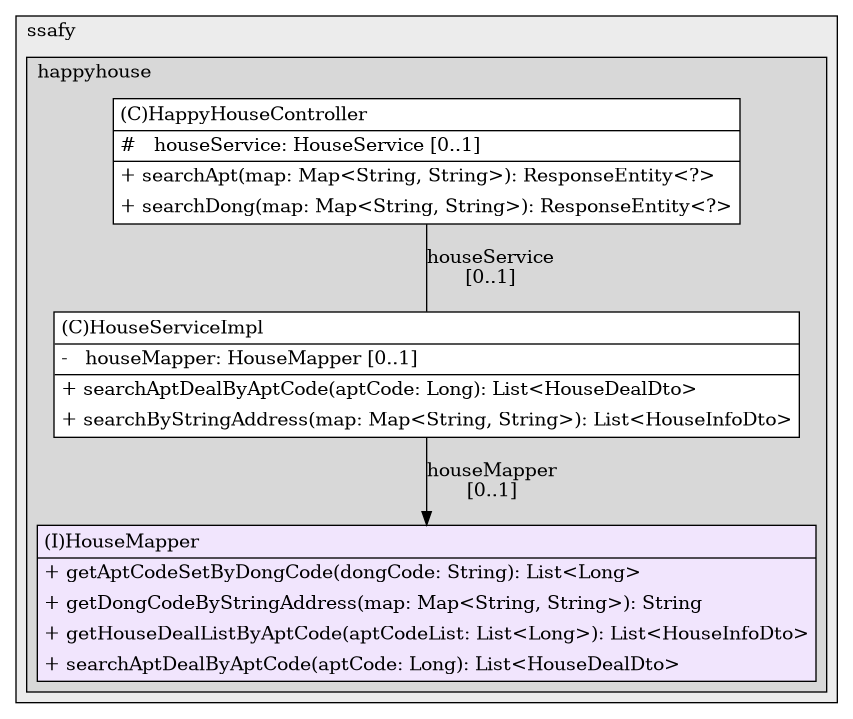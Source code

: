 @startuml

/' diagram meta data start
config=StructureConfiguration;
{
  "projectClassification": {
    "searchMode": "OpenProject", // OpenProject, AllProjects
    "includedProjects": "",
    "pathEndKeywords": "*.impl",
    "isClientPath": "",
    "isClientName": "",
    "isTestPath": "",
    "isTestName": "",
    "isMappingPath": "",
    "isMappingName": "",
    "isDataAccessPath": "",
    "isDataAccessName": "",
    "isDataStructurePath": "",
    "isDataStructureName": "",
    "isInterfaceStructuresPath": "",
    "isInterfaceStructuresName": "",
    "isEntryPointPath": "",
    "isEntryPointName": "",
    "treatFinalFieldsAsMandatory": false
  },
  "graphRestriction": {
    "classPackageExcludeFilter": "",
    "classPackageIncludeFilter": "",
    "classNameExcludeFilter": "",
    "classNameIncludeFilter": "",
    "methodNameExcludeFilter": "",
    "methodNameIncludeFilter": "",
    "removeByInheritance": "", // inheritance/annotation based filtering is done in a second step
    "removeByAnnotation": "",
    "removeByClassPackage": "", // cleanup the graph after inheritance/annotation based filtering is done
    "removeByClassName": "",
    "cutMappings": false,
    "cutEnum": true,
    "cutTests": true,
    "cutClient": true,
    "cutDataAccess": false,
    "cutInterfaceStructures": false,
    "cutDataStructures": false,
    "cutGetterAndSetter": true,
    "cutConstructors": true
  },
  "graphTraversal": {
    "forwardDepth": 6,
    "backwardDepth": 6,
    "classPackageExcludeFilter": "",
    "classPackageIncludeFilter": "",
    "classNameExcludeFilter": "",
    "classNameIncludeFilter": "",
    "methodNameExcludeFilter": "",
    "methodNameIncludeFilter": "",
    "hideMappings": false,
    "hideDataStructures": false,
    "hidePrivateMethods": true,
    "hideInterfaceCalls": true, // indirection: implementation -> interface (is hidden) -> implementation
    "onlyShowApplicationEntryPoints": false, // root node is included
    "useMethodCallsForStructureDiagram": "ForwardOnly" // ForwardOnly, BothDirections, No
  },
  "details": {
    "aggregation": "GroupByClass", // ByClass, GroupByClass, None
    "showClassGenericTypes": true,
    "showMethods": true,
    "showMethodParameterNames": true,
    "showMethodParameterTypes": true,
    "showMethodReturnType": true,
    "showPackageLevels": 2,
    "showDetailedClassStructure": true
  },
  "rootClass": "com.ssafy.happyhouse.model.mapper.HouseMapper",
  "extensionCallbackMethod": "" // qualified.class.name#methodName - signature: public static String method(String)
}
diagram meta data end '/



digraph g {
    rankdir="TB"
    splines=polyline
    

'nodes 
subgraph cluster_109727380 { 
   	label=ssafy
	labeljust=l
	fillcolor="#ececec"
	style=filled
   
   subgraph cluster_1966184486 { 
   	label=happyhouse
	labeljust=l
	fillcolor="#d8d8d8"
	style=filled
   
   HappyHouseController1943013187[
	label=<<TABLE BORDER="1" CELLBORDER="0" CELLPADDING="4" CELLSPACING="0">
<TR><TD ALIGN="LEFT" >(C)HappyHouseController</TD></TR>
<HR/>
<TR><TD ALIGN="LEFT" >#   houseService: HouseService [0..1]</TD></TR>
<HR/>
<TR><TD ALIGN="LEFT" >+ searchApt(map: Map&lt;String, String&gt;): ResponseEntity&lt;?&gt;</TD></TR>
<TR><TD ALIGN="LEFT" >+ searchDong(map: Map&lt;String, String&gt;): ResponseEntity&lt;?&gt;</TD></TR>
</TABLE>>
	style=filled
	margin=0
	shape=plaintext
	fillcolor="#FFFFFF"
];

HouseMapper178418035[
	label=<<TABLE BORDER="1" CELLBORDER="0" CELLPADDING="4" CELLSPACING="0">
<TR><TD ALIGN="LEFT" >(I)HouseMapper</TD></TR>
<HR/>
<TR><TD ALIGN="LEFT" >+ getAptCodeSetByDongCode(dongCode: String): List&lt;Long&gt;</TD></TR>
<TR><TD ALIGN="LEFT" >+ getDongCodeByStringAddress(map: Map&lt;String, String&gt;): String</TD></TR>
<TR><TD ALIGN="LEFT" >+ getHouseDealListByAptCode(aptCodeList: List&lt;Long&gt;): List&lt;HouseInfoDto&gt;</TD></TR>
<TR><TD ALIGN="LEFT" >+ searchAptDealByAptCode(aptCode: Long): List&lt;HouseDealDto&gt;</TD></TR>
</TABLE>>
	style=filled
	margin=0
	shape=plaintext
	fillcolor="#F1E5FD"
];

HouseServiceImpl89391127[
	label=<<TABLE BORDER="1" CELLBORDER="0" CELLPADDING="4" CELLSPACING="0">
<TR><TD ALIGN="LEFT" >(C)HouseServiceImpl</TD></TR>
<HR/>
<TR><TD ALIGN="LEFT" >-   houseMapper: HouseMapper [0..1]</TD></TR>
<HR/>
<TR><TD ALIGN="LEFT" >+ searchAptDealByAptCode(aptCode: Long): List&lt;HouseDealDto&gt;</TD></TR>
<TR><TD ALIGN="LEFT" >+ searchByStringAddress(map: Map&lt;String, String&gt;): List&lt;HouseInfoDto&gt;</TD></TR>
</TABLE>>
	style=filled
	margin=0
	shape=plaintext
	fillcolor="#FFFFFF"
];
} 
} 

'edges    
HappyHouseController1943013187 -> HouseServiceImpl89391127[label="houseService
[0..1]", arrowhead=none];
HouseServiceImpl89391127 -> HouseMapper178418035[label="houseMapper
[0..1]"];
    
}
@enduml